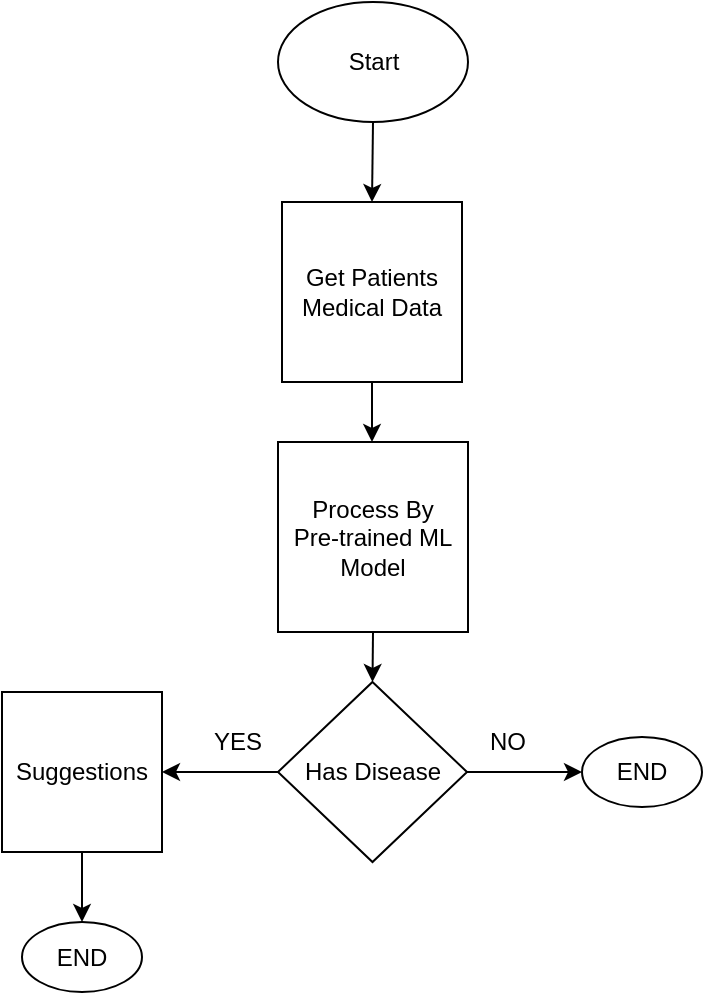 <mxfile version="15.1.0" type="google"><diagram id="9yIanhjXHaJ7hzcy3PFF" name="Page-1"><mxGraphModel dx="734" dy="633" grid="1" gridSize="10" guides="1" tooltips="1" connect="1" arrows="1" fold="1" page="1" pageScale="1" pageWidth="850" pageHeight="1100" math="0" shadow="0"><root><mxCell id="0"/><mxCell id="1" parent="0"/><mxCell id="fCXWiWGoCNLyf9JkO24S-1" value="" style="ellipse;whiteSpace=wrap;html=1;" vertex="1" parent="1"><mxGeometry x="378" y="180" width="95" height="60" as="geometry"/></mxCell><mxCell id="fCXWiWGoCNLyf9JkO24S-2" value="Start" style="text;html=1;align=center;verticalAlign=middle;whiteSpace=wrap;rounded=0;" vertex="1" parent="1"><mxGeometry x="390.5" y="190" width="70" height="40" as="geometry"/></mxCell><mxCell id="fCXWiWGoCNLyf9JkO24S-3" value="" style="endArrow=classic;html=1;exitX=0.5;exitY=1;exitDx=0;exitDy=0;entryX=0.5;entryY=0;entryDx=0;entryDy=0;" edge="1" parent="1" source="fCXWiWGoCNLyf9JkO24S-1" target="fCXWiWGoCNLyf9JkO24S-4"><mxGeometry width="50" height="50" relative="1" as="geometry"><mxPoint x="340" y="350" as="sourcePoint"/><mxPoint x="425" y="300" as="targetPoint"/></mxGeometry></mxCell><mxCell id="fCXWiWGoCNLyf9JkO24S-4" value="Get Patients Medical Data" style="whiteSpace=wrap;html=1;aspect=fixed;" vertex="1" parent="1"><mxGeometry x="380" y="280" width="90" height="90" as="geometry"/></mxCell><mxCell id="fCXWiWGoCNLyf9JkO24S-5" value="" style="endArrow=classic;html=1;exitX=0.5;exitY=1;exitDx=0;exitDy=0;" edge="1" parent="1" source="fCXWiWGoCNLyf9JkO24S-4"><mxGeometry width="50" height="50" relative="1" as="geometry"><mxPoint x="340" y="340" as="sourcePoint"/><mxPoint x="425" y="400" as="targetPoint"/></mxGeometry></mxCell><mxCell id="fCXWiWGoCNLyf9JkO24S-6" value="Process By &lt;br&gt;Pre-trained ML Model" style="whiteSpace=wrap;html=1;aspect=fixed;" vertex="1" parent="1"><mxGeometry x="378" y="400" width="95" height="95" as="geometry"/></mxCell><mxCell id="fCXWiWGoCNLyf9JkO24S-10" style="edgeStyle=orthogonalEdgeStyle;rounded=0;orthogonalLoop=1;jettySize=auto;html=1;exitX=0;exitY=0.5;exitDx=0;exitDy=0;" edge="1" parent="1" source="fCXWiWGoCNLyf9JkO24S-7"><mxGeometry relative="1" as="geometry"><mxPoint x="320" y="565" as="targetPoint"/></mxGeometry></mxCell><mxCell id="fCXWiWGoCNLyf9JkO24S-12" style="edgeStyle=orthogonalEdgeStyle;rounded=0;orthogonalLoop=1;jettySize=auto;html=1;exitX=1;exitY=0.5;exitDx=0;exitDy=0;" edge="1" parent="1" source="fCXWiWGoCNLyf9JkO24S-7"><mxGeometry relative="1" as="geometry"><mxPoint x="530" y="565" as="targetPoint"/></mxGeometry></mxCell><mxCell id="fCXWiWGoCNLyf9JkO24S-7" value="Has Disease" style="rhombus;whiteSpace=wrap;html=1;" vertex="1" parent="1"><mxGeometry x="378" y="520" width="94.5" height="90" as="geometry"/></mxCell><mxCell id="fCXWiWGoCNLyf9JkO24S-8" value="" style="endArrow=classic;html=1;exitX=0.5;exitY=1;exitDx=0;exitDy=0;entryX=0.5;entryY=0;entryDx=0;entryDy=0;" edge="1" parent="1" source="fCXWiWGoCNLyf9JkO24S-6" target="fCXWiWGoCNLyf9JkO24S-7"><mxGeometry width="50" height="50" relative="1" as="geometry"><mxPoint x="350" y="460" as="sourcePoint"/><mxPoint x="423" y="520" as="targetPoint"/></mxGeometry></mxCell><mxCell id="fCXWiWGoCNLyf9JkO24S-13" value="Suggestions" style="whiteSpace=wrap;html=1;aspect=fixed;" vertex="1" parent="1"><mxGeometry x="240" y="525" width="80" height="80" as="geometry"/></mxCell><mxCell id="fCXWiWGoCNLyf9JkO24S-15" value="END" style="ellipse;whiteSpace=wrap;html=1;" vertex="1" parent="1"><mxGeometry x="530" y="547.5" width="60" height="35" as="geometry"/></mxCell><mxCell id="fCXWiWGoCNLyf9JkO24S-16" value="" style="endArrow=classic;html=1;exitX=0.5;exitY=1;exitDx=0;exitDy=0;" edge="1" parent="1" source="fCXWiWGoCNLyf9JkO24S-13"><mxGeometry width="50" height="50" relative="1" as="geometry"><mxPoint x="350" y="460" as="sourcePoint"/><mxPoint x="280" y="640" as="targetPoint"/></mxGeometry></mxCell><mxCell id="fCXWiWGoCNLyf9JkO24S-18" value="END" style="ellipse;whiteSpace=wrap;html=1;" vertex="1" parent="1"><mxGeometry x="250" y="640" width="60" height="35" as="geometry"/></mxCell><mxCell id="fCXWiWGoCNLyf9JkO24S-19" value="YES" style="text;html=1;strokeColor=none;fillColor=none;align=center;verticalAlign=middle;whiteSpace=wrap;rounded=0;" vertex="1" parent="1"><mxGeometry x="338" y="540" width="40" height="20" as="geometry"/></mxCell><mxCell id="fCXWiWGoCNLyf9JkO24S-20" value="NO" style="text;html=1;strokeColor=none;fillColor=none;align=center;verticalAlign=middle;whiteSpace=wrap;rounded=0;" vertex="1" parent="1"><mxGeometry x="473" y="540" width="40" height="20" as="geometry"/></mxCell></root></mxGraphModel></diagram></mxfile>